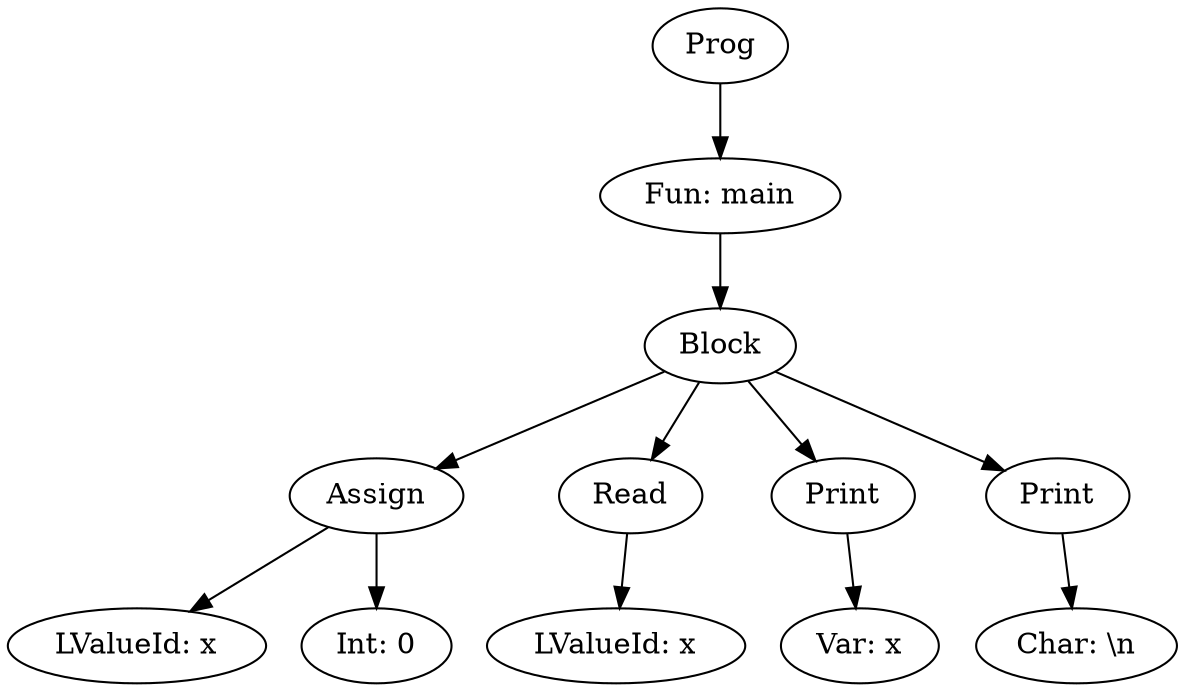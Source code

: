digraph AST {
"Prog708049632" [label="Prog"];
"Fun1618212626" [label="Fun: main"];
"Prog708049632" -> "Fun1618212626";
"CmdBlock1129670968" [label="Block"];
"Fun1618212626" -> "CmdBlock1129670968";
"CmdAssign1023714065" [label="Assign"];
"CmdBlock1129670968" -> "CmdAssign1023714065";
"LValueId2051450519" [label="LValueId: x"];
"CmdAssign1023714065" -> "LValueId2051450519";
"ExpInt99747242" [label="Int: 0"];
"CmdAssign1023714065" -> "ExpInt99747242";
"CmdRead1837543557" [label="Read"];
"CmdBlock1129670968" -> "CmdRead1837543557";
"LValueId1971489295" [label="LValueId: x"];
"CmdRead1837543557" -> "LValueId1971489295";
"CmdPrint985655350" [label="Print"];
"CmdBlock1129670968" -> "CmdPrint985655350";
"ExpVar804611486" [label="Var: x"];
"CmdPrint985655350" -> "ExpVar804611486";
"CmdPrint2008017533" [label="Print"];
"CmdBlock1129670968" -> "CmdPrint2008017533";
"ExpChar370988149" [label="Char: \\n"];
"CmdPrint2008017533" -> "ExpChar370988149";
}

